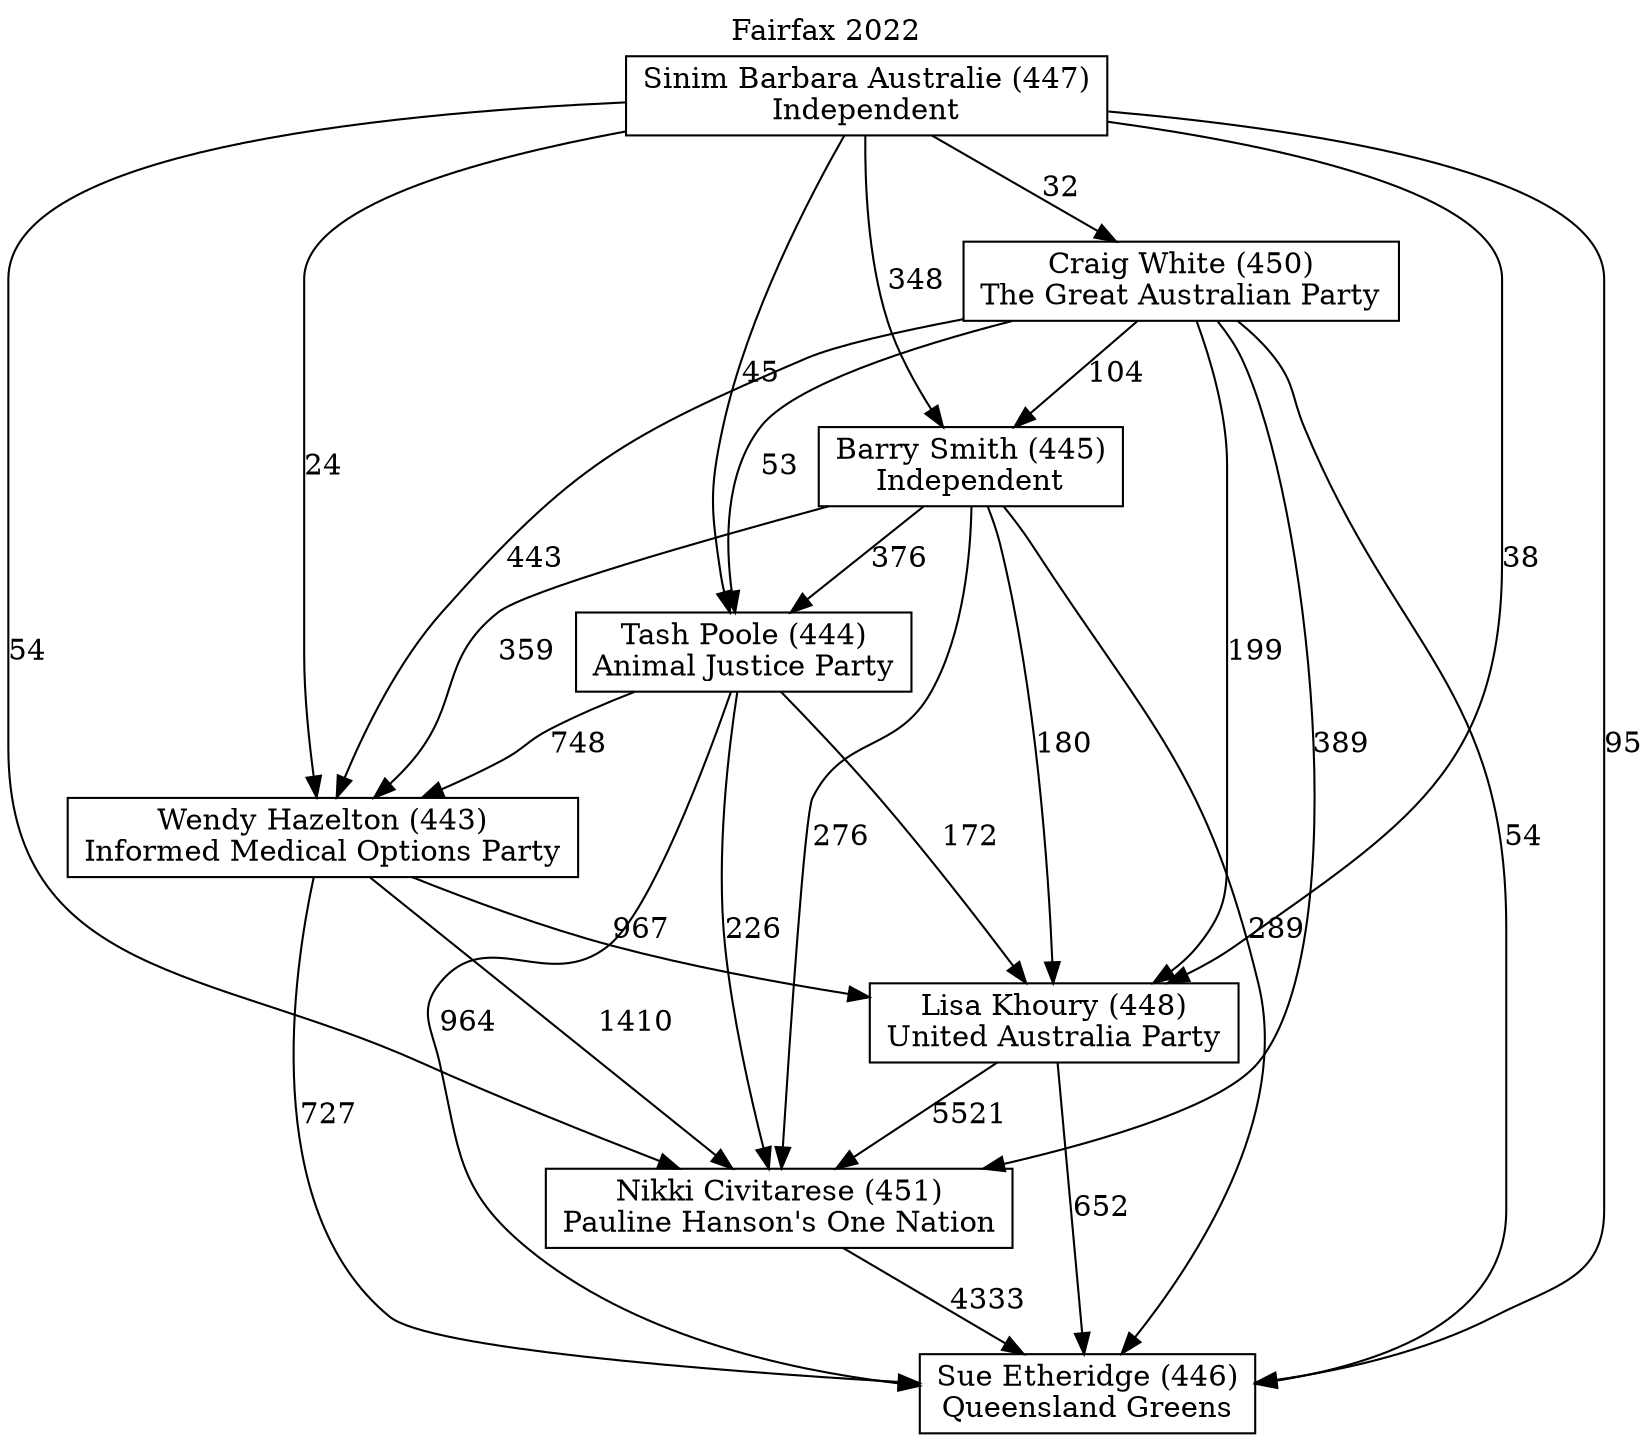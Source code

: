 // House preference flow
digraph "Sue Etheridge (446)_Fairfax_2022" {
	graph [label="Fairfax 2022" labelloc=t]
	node [shape=box]
	"Sue Etheridge (446)" [label="Sue Etheridge (446)
Queensland Greens"]
	"Nikki Civitarese (451)" [label="Nikki Civitarese (451)
Pauline Hanson's One Nation"]
	"Lisa Khoury (448)" [label="Lisa Khoury (448)
United Australia Party"]
	"Wendy Hazelton (443)" [label="Wendy Hazelton (443)
Informed Medical Options Party"]
	"Tash Poole (444)" [label="Tash Poole (444)
Animal Justice Party"]
	"Barry Smith (445)" [label="Barry Smith (445)
Independent"]
	"Craig White (450)" [label="Craig White (450)
The Great Australian Party"]
	"Sinim Barbara Australie (447)" [label="Sinim Barbara Australie (447)
Independent"]
	"Sue Etheridge (446)" [label="Sue Etheridge (446)
Queensland Greens"]
	"Lisa Khoury (448)" [label="Lisa Khoury (448)
United Australia Party"]
	"Wendy Hazelton (443)" [label="Wendy Hazelton (443)
Informed Medical Options Party"]
	"Tash Poole (444)" [label="Tash Poole (444)
Animal Justice Party"]
	"Barry Smith (445)" [label="Barry Smith (445)
Independent"]
	"Craig White (450)" [label="Craig White (450)
The Great Australian Party"]
	"Sinim Barbara Australie (447)" [label="Sinim Barbara Australie (447)
Independent"]
	"Sue Etheridge (446)" [label="Sue Etheridge (446)
Queensland Greens"]
	"Wendy Hazelton (443)" [label="Wendy Hazelton (443)
Informed Medical Options Party"]
	"Tash Poole (444)" [label="Tash Poole (444)
Animal Justice Party"]
	"Barry Smith (445)" [label="Barry Smith (445)
Independent"]
	"Craig White (450)" [label="Craig White (450)
The Great Australian Party"]
	"Sinim Barbara Australie (447)" [label="Sinim Barbara Australie (447)
Independent"]
	"Sue Etheridge (446)" [label="Sue Etheridge (446)
Queensland Greens"]
	"Tash Poole (444)" [label="Tash Poole (444)
Animal Justice Party"]
	"Barry Smith (445)" [label="Barry Smith (445)
Independent"]
	"Craig White (450)" [label="Craig White (450)
The Great Australian Party"]
	"Sinim Barbara Australie (447)" [label="Sinim Barbara Australie (447)
Independent"]
	"Sue Etheridge (446)" [label="Sue Etheridge (446)
Queensland Greens"]
	"Barry Smith (445)" [label="Barry Smith (445)
Independent"]
	"Craig White (450)" [label="Craig White (450)
The Great Australian Party"]
	"Sinim Barbara Australie (447)" [label="Sinim Barbara Australie (447)
Independent"]
	"Sue Etheridge (446)" [label="Sue Etheridge (446)
Queensland Greens"]
	"Craig White (450)" [label="Craig White (450)
The Great Australian Party"]
	"Sinim Barbara Australie (447)" [label="Sinim Barbara Australie (447)
Independent"]
	"Sue Etheridge (446)" [label="Sue Etheridge (446)
Queensland Greens"]
	"Sinim Barbara Australie (447)" [label="Sinim Barbara Australie (447)
Independent"]
	"Sinim Barbara Australie (447)" [label="Sinim Barbara Australie (447)
Independent"]
	"Craig White (450)" [label="Craig White (450)
The Great Australian Party"]
	"Sinim Barbara Australie (447)" [label="Sinim Barbara Australie (447)
Independent"]
	"Sinim Barbara Australie (447)" [label="Sinim Barbara Australie (447)
Independent"]
	"Barry Smith (445)" [label="Barry Smith (445)
Independent"]
	"Craig White (450)" [label="Craig White (450)
The Great Australian Party"]
	"Sinim Barbara Australie (447)" [label="Sinim Barbara Australie (447)
Independent"]
	"Barry Smith (445)" [label="Barry Smith (445)
Independent"]
	"Sinim Barbara Australie (447)" [label="Sinim Barbara Australie (447)
Independent"]
	"Sinim Barbara Australie (447)" [label="Sinim Barbara Australie (447)
Independent"]
	"Craig White (450)" [label="Craig White (450)
The Great Australian Party"]
	"Sinim Barbara Australie (447)" [label="Sinim Barbara Australie (447)
Independent"]
	"Sinim Barbara Australie (447)" [label="Sinim Barbara Australie (447)
Independent"]
	"Tash Poole (444)" [label="Tash Poole (444)
Animal Justice Party"]
	"Barry Smith (445)" [label="Barry Smith (445)
Independent"]
	"Craig White (450)" [label="Craig White (450)
The Great Australian Party"]
	"Sinim Barbara Australie (447)" [label="Sinim Barbara Australie (447)
Independent"]
	"Tash Poole (444)" [label="Tash Poole (444)
Animal Justice Party"]
	"Craig White (450)" [label="Craig White (450)
The Great Australian Party"]
	"Sinim Barbara Australie (447)" [label="Sinim Barbara Australie (447)
Independent"]
	"Tash Poole (444)" [label="Tash Poole (444)
Animal Justice Party"]
	"Sinim Barbara Australie (447)" [label="Sinim Barbara Australie (447)
Independent"]
	"Sinim Barbara Australie (447)" [label="Sinim Barbara Australie (447)
Independent"]
	"Craig White (450)" [label="Craig White (450)
The Great Australian Party"]
	"Sinim Barbara Australie (447)" [label="Sinim Barbara Australie (447)
Independent"]
	"Sinim Barbara Australie (447)" [label="Sinim Barbara Australie (447)
Independent"]
	"Barry Smith (445)" [label="Barry Smith (445)
Independent"]
	"Craig White (450)" [label="Craig White (450)
The Great Australian Party"]
	"Sinim Barbara Australie (447)" [label="Sinim Barbara Australie (447)
Independent"]
	"Barry Smith (445)" [label="Barry Smith (445)
Independent"]
	"Sinim Barbara Australie (447)" [label="Sinim Barbara Australie (447)
Independent"]
	"Sinim Barbara Australie (447)" [label="Sinim Barbara Australie (447)
Independent"]
	"Craig White (450)" [label="Craig White (450)
The Great Australian Party"]
	"Sinim Barbara Australie (447)" [label="Sinim Barbara Australie (447)
Independent"]
	"Sinim Barbara Australie (447)" [label="Sinim Barbara Australie (447)
Independent"]
	"Wendy Hazelton (443)" [label="Wendy Hazelton (443)
Informed Medical Options Party"]
	"Tash Poole (444)" [label="Tash Poole (444)
Animal Justice Party"]
	"Barry Smith (445)" [label="Barry Smith (445)
Independent"]
	"Craig White (450)" [label="Craig White (450)
The Great Australian Party"]
	"Sinim Barbara Australie (447)" [label="Sinim Barbara Australie (447)
Independent"]
	"Wendy Hazelton (443)" [label="Wendy Hazelton (443)
Informed Medical Options Party"]
	"Barry Smith (445)" [label="Barry Smith (445)
Independent"]
	"Craig White (450)" [label="Craig White (450)
The Great Australian Party"]
	"Sinim Barbara Australie (447)" [label="Sinim Barbara Australie (447)
Independent"]
	"Wendy Hazelton (443)" [label="Wendy Hazelton (443)
Informed Medical Options Party"]
	"Craig White (450)" [label="Craig White (450)
The Great Australian Party"]
	"Sinim Barbara Australie (447)" [label="Sinim Barbara Australie (447)
Independent"]
	"Wendy Hazelton (443)" [label="Wendy Hazelton (443)
Informed Medical Options Party"]
	"Sinim Barbara Australie (447)" [label="Sinim Barbara Australie (447)
Independent"]
	"Sinim Barbara Australie (447)" [label="Sinim Barbara Australie (447)
Independent"]
	"Craig White (450)" [label="Craig White (450)
The Great Australian Party"]
	"Sinim Barbara Australie (447)" [label="Sinim Barbara Australie (447)
Independent"]
	"Sinim Barbara Australie (447)" [label="Sinim Barbara Australie (447)
Independent"]
	"Barry Smith (445)" [label="Barry Smith (445)
Independent"]
	"Craig White (450)" [label="Craig White (450)
The Great Australian Party"]
	"Sinim Barbara Australie (447)" [label="Sinim Barbara Australie (447)
Independent"]
	"Barry Smith (445)" [label="Barry Smith (445)
Independent"]
	"Sinim Barbara Australie (447)" [label="Sinim Barbara Australie (447)
Independent"]
	"Sinim Barbara Australie (447)" [label="Sinim Barbara Australie (447)
Independent"]
	"Craig White (450)" [label="Craig White (450)
The Great Australian Party"]
	"Sinim Barbara Australie (447)" [label="Sinim Barbara Australie (447)
Independent"]
	"Sinim Barbara Australie (447)" [label="Sinim Barbara Australie (447)
Independent"]
	"Tash Poole (444)" [label="Tash Poole (444)
Animal Justice Party"]
	"Barry Smith (445)" [label="Barry Smith (445)
Independent"]
	"Craig White (450)" [label="Craig White (450)
The Great Australian Party"]
	"Sinim Barbara Australie (447)" [label="Sinim Barbara Australie (447)
Independent"]
	"Tash Poole (444)" [label="Tash Poole (444)
Animal Justice Party"]
	"Craig White (450)" [label="Craig White (450)
The Great Australian Party"]
	"Sinim Barbara Australie (447)" [label="Sinim Barbara Australie (447)
Independent"]
	"Tash Poole (444)" [label="Tash Poole (444)
Animal Justice Party"]
	"Sinim Barbara Australie (447)" [label="Sinim Barbara Australie (447)
Independent"]
	"Sinim Barbara Australie (447)" [label="Sinim Barbara Australie (447)
Independent"]
	"Craig White (450)" [label="Craig White (450)
The Great Australian Party"]
	"Sinim Barbara Australie (447)" [label="Sinim Barbara Australie (447)
Independent"]
	"Sinim Barbara Australie (447)" [label="Sinim Barbara Australie (447)
Independent"]
	"Barry Smith (445)" [label="Barry Smith (445)
Independent"]
	"Craig White (450)" [label="Craig White (450)
The Great Australian Party"]
	"Sinim Barbara Australie (447)" [label="Sinim Barbara Australie (447)
Independent"]
	"Barry Smith (445)" [label="Barry Smith (445)
Independent"]
	"Sinim Barbara Australie (447)" [label="Sinim Barbara Australie (447)
Independent"]
	"Sinim Barbara Australie (447)" [label="Sinim Barbara Australie (447)
Independent"]
	"Craig White (450)" [label="Craig White (450)
The Great Australian Party"]
	"Sinim Barbara Australie (447)" [label="Sinim Barbara Australie (447)
Independent"]
	"Sinim Barbara Australie (447)" [label="Sinim Barbara Australie (447)
Independent"]
	"Lisa Khoury (448)" [label="Lisa Khoury (448)
United Australia Party"]
	"Wendy Hazelton (443)" [label="Wendy Hazelton (443)
Informed Medical Options Party"]
	"Tash Poole (444)" [label="Tash Poole (444)
Animal Justice Party"]
	"Barry Smith (445)" [label="Barry Smith (445)
Independent"]
	"Craig White (450)" [label="Craig White (450)
The Great Australian Party"]
	"Sinim Barbara Australie (447)" [label="Sinim Barbara Australie (447)
Independent"]
	"Lisa Khoury (448)" [label="Lisa Khoury (448)
United Australia Party"]
	"Tash Poole (444)" [label="Tash Poole (444)
Animal Justice Party"]
	"Barry Smith (445)" [label="Barry Smith (445)
Independent"]
	"Craig White (450)" [label="Craig White (450)
The Great Australian Party"]
	"Sinim Barbara Australie (447)" [label="Sinim Barbara Australie (447)
Independent"]
	"Lisa Khoury (448)" [label="Lisa Khoury (448)
United Australia Party"]
	"Barry Smith (445)" [label="Barry Smith (445)
Independent"]
	"Craig White (450)" [label="Craig White (450)
The Great Australian Party"]
	"Sinim Barbara Australie (447)" [label="Sinim Barbara Australie (447)
Independent"]
	"Lisa Khoury (448)" [label="Lisa Khoury (448)
United Australia Party"]
	"Craig White (450)" [label="Craig White (450)
The Great Australian Party"]
	"Sinim Barbara Australie (447)" [label="Sinim Barbara Australie (447)
Independent"]
	"Lisa Khoury (448)" [label="Lisa Khoury (448)
United Australia Party"]
	"Sinim Barbara Australie (447)" [label="Sinim Barbara Australie (447)
Independent"]
	"Sinim Barbara Australie (447)" [label="Sinim Barbara Australie (447)
Independent"]
	"Craig White (450)" [label="Craig White (450)
The Great Australian Party"]
	"Sinim Barbara Australie (447)" [label="Sinim Barbara Australie (447)
Independent"]
	"Sinim Barbara Australie (447)" [label="Sinim Barbara Australie (447)
Independent"]
	"Barry Smith (445)" [label="Barry Smith (445)
Independent"]
	"Craig White (450)" [label="Craig White (450)
The Great Australian Party"]
	"Sinim Barbara Australie (447)" [label="Sinim Barbara Australie (447)
Independent"]
	"Barry Smith (445)" [label="Barry Smith (445)
Independent"]
	"Sinim Barbara Australie (447)" [label="Sinim Barbara Australie (447)
Independent"]
	"Sinim Barbara Australie (447)" [label="Sinim Barbara Australie (447)
Independent"]
	"Craig White (450)" [label="Craig White (450)
The Great Australian Party"]
	"Sinim Barbara Australie (447)" [label="Sinim Barbara Australie (447)
Independent"]
	"Sinim Barbara Australie (447)" [label="Sinim Barbara Australie (447)
Independent"]
	"Tash Poole (444)" [label="Tash Poole (444)
Animal Justice Party"]
	"Barry Smith (445)" [label="Barry Smith (445)
Independent"]
	"Craig White (450)" [label="Craig White (450)
The Great Australian Party"]
	"Sinim Barbara Australie (447)" [label="Sinim Barbara Australie (447)
Independent"]
	"Tash Poole (444)" [label="Tash Poole (444)
Animal Justice Party"]
	"Craig White (450)" [label="Craig White (450)
The Great Australian Party"]
	"Sinim Barbara Australie (447)" [label="Sinim Barbara Australie (447)
Independent"]
	"Tash Poole (444)" [label="Tash Poole (444)
Animal Justice Party"]
	"Sinim Barbara Australie (447)" [label="Sinim Barbara Australie (447)
Independent"]
	"Sinim Barbara Australie (447)" [label="Sinim Barbara Australie (447)
Independent"]
	"Craig White (450)" [label="Craig White (450)
The Great Australian Party"]
	"Sinim Barbara Australie (447)" [label="Sinim Barbara Australie (447)
Independent"]
	"Sinim Barbara Australie (447)" [label="Sinim Barbara Australie (447)
Independent"]
	"Barry Smith (445)" [label="Barry Smith (445)
Independent"]
	"Craig White (450)" [label="Craig White (450)
The Great Australian Party"]
	"Sinim Barbara Australie (447)" [label="Sinim Barbara Australie (447)
Independent"]
	"Barry Smith (445)" [label="Barry Smith (445)
Independent"]
	"Sinim Barbara Australie (447)" [label="Sinim Barbara Australie (447)
Independent"]
	"Sinim Barbara Australie (447)" [label="Sinim Barbara Australie (447)
Independent"]
	"Craig White (450)" [label="Craig White (450)
The Great Australian Party"]
	"Sinim Barbara Australie (447)" [label="Sinim Barbara Australie (447)
Independent"]
	"Sinim Barbara Australie (447)" [label="Sinim Barbara Australie (447)
Independent"]
	"Wendy Hazelton (443)" [label="Wendy Hazelton (443)
Informed Medical Options Party"]
	"Tash Poole (444)" [label="Tash Poole (444)
Animal Justice Party"]
	"Barry Smith (445)" [label="Barry Smith (445)
Independent"]
	"Craig White (450)" [label="Craig White (450)
The Great Australian Party"]
	"Sinim Barbara Australie (447)" [label="Sinim Barbara Australie (447)
Independent"]
	"Wendy Hazelton (443)" [label="Wendy Hazelton (443)
Informed Medical Options Party"]
	"Barry Smith (445)" [label="Barry Smith (445)
Independent"]
	"Craig White (450)" [label="Craig White (450)
The Great Australian Party"]
	"Sinim Barbara Australie (447)" [label="Sinim Barbara Australie (447)
Independent"]
	"Wendy Hazelton (443)" [label="Wendy Hazelton (443)
Informed Medical Options Party"]
	"Craig White (450)" [label="Craig White (450)
The Great Australian Party"]
	"Sinim Barbara Australie (447)" [label="Sinim Barbara Australie (447)
Independent"]
	"Wendy Hazelton (443)" [label="Wendy Hazelton (443)
Informed Medical Options Party"]
	"Sinim Barbara Australie (447)" [label="Sinim Barbara Australie (447)
Independent"]
	"Sinim Barbara Australie (447)" [label="Sinim Barbara Australie (447)
Independent"]
	"Craig White (450)" [label="Craig White (450)
The Great Australian Party"]
	"Sinim Barbara Australie (447)" [label="Sinim Barbara Australie (447)
Independent"]
	"Sinim Barbara Australie (447)" [label="Sinim Barbara Australie (447)
Independent"]
	"Barry Smith (445)" [label="Barry Smith (445)
Independent"]
	"Craig White (450)" [label="Craig White (450)
The Great Australian Party"]
	"Sinim Barbara Australie (447)" [label="Sinim Barbara Australie (447)
Independent"]
	"Barry Smith (445)" [label="Barry Smith (445)
Independent"]
	"Sinim Barbara Australie (447)" [label="Sinim Barbara Australie (447)
Independent"]
	"Sinim Barbara Australie (447)" [label="Sinim Barbara Australie (447)
Independent"]
	"Craig White (450)" [label="Craig White (450)
The Great Australian Party"]
	"Sinim Barbara Australie (447)" [label="Sinim Barbara Australie (447)
Independent"]
	"Sinim Barbara Australie (447)" [label="Sinim Barbara Australie (447)
Independent"]
	"Tash Poole (444)" [label="Tash Poole (444)
Animal Justice Party"]
	"Barry Smith (445)" [label="Barry Smith (445)
Independent"]
	"Craig White (450)" [label="Craig White (450)
The Great Australian Party"]
	"Sinim Barbara Australie (447)" [label="Sinim Barbara Australie (447)
Independent"]
	"Tash Poole (444)" [label="Tash Poole (444)
Animal Justice Party"]
	"Craig White (450)" [label="Craig White (450)
The Great Australian Party"]
	"Sinim Barbara Australie (447)" [label="Sinim Barbara Australie (447)
Independent"]
	"Tash Poole (444)" [label="Tash Poole (444)
Animal Justice Party"]
	"Sinim Barbara Australie (447)" [label="Sinim Barbara Australie (447)
Independent"]
	"Sinim Barbara Australie (447)" [label="Sinim Barbara Australie (447)
Independent"]
	"Craig White (450)" [label="Craig White (450)
The Great Australian Party"]
	"Sinim Barbara Australie (447)" [label="Sinim Barbara Australie (447)
Independent"]
	"Sinim Barbara Australie (447)" [label="Sinim Barbara Australie (447)
Independent"]
	"Barry Smith (445)" [label="Barry Smith (445)
Independent"]
	"Craig White (450)" [label="Craig White (450)
The Great Australian Party"]
	"Sinim Barbara Australie (447)" [label="Sinim Barbara Australie (447)
Independent"]
	"Barry Smith (445)" [label="Barry Smith (445)
Independent"]
	"Sinim Barbara Australie (447)" [label="Sinim Barbara Australie (447)
Independent"]
	"Sinim Barbara Australie (447)" [label="Sinim Barbara Australie (447)
Independent"]
	"Craig White (450)" [label="Craig White (450)
The Great Australian Party"]
	"Sinim Barbara Australie (447)" [label="Sinim Barbara Australie (447)
Independent"]
	"Sinim Barbara Australie (447)" [label="Sinim Barbara Australie (447)
Independent"]
	"Nikki Civitarese (451)" [label="Nikki Civitarese (451)
Pauline Hanson's One Nation"]
	"Lisa Khoury (448)" [label="Lisa Khoury (448)
United Australia Party"]
	"Wendy Hazelton (443)" [label="Wendy Hazelton (443)
Informed Medical Options Party"]
	"Tash Poole (444)" [label="Tash Poole (444)
Animal Justice Party"]
	"Barry Smith (445)" [label="Barry Smith (445)
Independent"]
	"Craig White (450)" [label="Craig White (450)
The Great Australian Party"]
	"Sinim Barbara Australie (447)" [label="Sinim Barbara Australie (447)
Independent"]
	"Nikki Civitarese (451)" [label="Nikki Civitarese (451)
Pauline Hanson's One Nation"]
	"Wendy Hazelton (443)" [label="Wendy Hazelton (443)
Informed Medical Options Party"]
	"Tash Poole (444)" [label="Tash Poole (444)
Animal Justice Party"]
	"Barry Smith (445)" [label="Barry Smith (445)
Independent"]
	"Craig White (450)" [label="Craig White (450)
The Great Australian Party"]
	"Sinim Barbara Australie (447)" [label="Sinim Barbara Australie (447)
Independent"]
	"Nikki Civitarese (451)" [label="Nikki Civitarese (451)
Pauline Hanson's One Nation"]
	"Tash Poole (444)" [label="Tash Poole (444)
Animal Justice Party"]
	"Barry Smith (445)" [label="Barry Smith (445)
Independent"]
	"Craig White (450)" [label="Craig White (450)
The Great Australian Party"]
	"Sinim Barbara Australie (447)" [label="Sinim Barbara Australie (447)
Independent"]
	"Nikki Civitarese (451)" [label="Nikki Civitarese (451)
Pauline Hanson's One Nation"]
	"Barry Smith (445)" [label="Barry Smith (445)
Independent"]
	"Craig White (450)" [label="Craig White (450)
The Great Australian Party"]
	"Sinim Barbara Australie (447)" [label="Sinim Barbara Australie (447)
Independent"]
	"Nikki Civitarese (451)" [label="Nikki Civitarese (451)
Pauline Hanson's One Nation"]
	"Craig White (450)" [label="Craig White (450)
The Great Australian Party"]
	"Sinim Barbara Australie (447)" [label="Sinim Barbara Australie (447)
Independent"]
	"Nikki Civitarese (451)" [label="Nikki Civitarese (451)
Pauline Hanson's One Nation"]
	"Sinim Barbara Australie (447)" [label="Sinim Barbara Australie (447)
Independent"]
	"Sinim Barbara Australie (447)" [label="Sinim Barbara Australie (447)
Independent"]
	"Craig White (450)" [label="Craig White (450)
The Great Australian Party"]
	"Sinim Barbara Australie (447)" [label="Sinim Barbara Australie (447)
Independent"]
	"Sinim Barbara Australie (447)" [label="Sinim Barbara Australie (447)
Independent"]
	"Barry Smith (445)" [label="Barry Smith (445)
Independent"]
	"Craig White (450)" [label="Craig White (450)
The Great Australian Party"]
	"Sinim Barbara Australie (447)" [label="Sinim Barbara Australie (447)
Independent"]
	"Barry Smith (445)" [label="Barry Smith (445)
Independent"]
	"Sinim Barbara Australie (447)" [label="Sinim Barbara Australie (447)
Independent"]
	"Sinim Barbara Australie (447)" [label="Sinim Barbara Australie (447)
Independent"]
	"Craig White (450)" [label="Craig White (450)
The Great Australian Party"]
	"Sinim Barbara Australie (447)" [label="Sinim Barbara Australie (447)
Independent"]
	"Sinim Barbara Australie (447)" [label="Sinim Barbara Australie (447)
Independent"]
	"Tash Poole (444)" [label="Tash Poole (444)
Animal Justice Party"]
	"Barry Smith (445)" [label="Barry Smith (445)
Independent"]
	"Craig White (450)" [label="Craig White (450)
The Great Australian Party"]
	"Sinim Barbara Australie (447)" [label="Sinim Barbara Australie (447)
Independent"]
	"Tash Poole (444)" [label="Tash Poole (444)
Animal Justice Party"]
	"Craig White (450)" [label="Craig White (450)
The Great Australian Party"]
	"Sinim Barbara Australie (447)" [label="Sinim Barbara Australie (447)
Independent"]
	"Tash Poole (444)" [label="Tash Poole (444)
Animal Justice Party"]
	"Sinim Barbara Australie (447)" [label="Sinim Barbara Australie (447)
Independent"]
	"Sinim Barbara Australie (447)" [label="Sinim Barbara Australie (447)
Independent"]
	"Craig White (450)" [label="Craig White (450)
The Great Australian Party"]
	"Sinim Barbara Australie (447)" [label="Sinim Barbara Australie (447)
Independent"]
	"Sinim Barbara Australie (447)" [label="Sinim Barbara Australie (447)
Independent"]
	"Barry Smith (445)" [label="Barry Smith (445)
Independent"]
	"Craig White (450)" [label="Craig White (450)
The Great Australian Party"]
	"Sinim Barbara Australie (447)" [label="Sinim Barbara Australie (447)
Independent"]
	"Barry Smith (445)" [label="Barry Smith (445)
Independent"]
	"Sinim Barbara Australie (447)" [label="Sinim Barbara Australie (447)
Independent"]
	"Sinim Barbara Australie (447)" [label="Sinim Barbara Australie (447)
Independent"]
	"Craig White (450)" [label="Craig White (450)
The Great Australian Party"]
	"Sinim Barbara Australie (447)" [label="Sinim Barbara Australie (447)
Independent"]
	"Sinim Barbara Australie (447)" [label="Sinim Barbara Australie (447)
Independent"]
	"Wendy Hazelton (443)" [label="Wendy Hazelton (443)
Informed Medical Options Party"]
	"Tash Poole (444)" [label="Tash Poole (444)
Animal Justice Party"]
	"Barry Smith (445)" [label="Barry Smith (445)
Independent"]
	"Craig White (450)" [label="Craig White (450)
The Great Australian Party"]
	"Sinim Barbara Australie (447)" [label="Sinim Barbara Australie (447)
Independent"]
	"Wendy Hazelton (443)" [label="Wendy Hazelton (443)
Informed Medical Options Party"]
	"Barry Smith (445)" [label="Barry Smith (445)
Independent"]
	"Craig White (450)" [label="Craig White (450)
The Great Australian Party"]
	"Sinim Barbara Australie (447)" [label="Sinim Barbara Australie (447)
Independent"]
	"Wendy Hazelton (443)" [label="Wendy Hazelton (443)
Informed Medical Options Party"]
	"Craig White (450)" [label="Craig White (450)
The Great Australian Party"]
	"Sinim Barbara Australie (447)" [label="Sinim Barbara Australie (447)
Independent"]
	"Wendy Hazelton (443)" [label="Wendy Hazelton (443)
Informed Medical Options Party"]
	"Sinim Barbara Australie (447)" [label="Sinim Barbara Australie (447)
Independent"]
	"Sinim Barbara Australie (447)" [label="Sinim Barbara Australie (447)
Independent"]
	"Craig White (450)" [label="Craig White (450)
The Great Australian Party"]
	"Sinim Barbara Australie (447)" [label="Sinim Barbara Australie (447)
Independent"]
	"Sinim Barbara Australie (447)" [label="Sinim Barbara Australie (447)
Independent"]
	"Barry Smith (445)" [label="Barry Smith (445)
Independent"]
	"Craig White (450)" [label="Craig White (450)
The Great Australian Party"]
	"Sinim Barbara Australie (447)" [label="Sinim Barbara Australie (447)
Independent"]
	"Barry Smith (445)" [label="Barry Smith (445)
Independent"]
	"Sinim Barbara Australie (447)" [label="Sinim Barbara Australie (447)
Independent"]
	"Sinim Barbara Australie (447)" [label="Sinim Barbara Australie (447)
Independent"]
	"Craig White (450)" [label="Craig White (450)
The Great Australian Party"]
	"Sinim Barbara Australie (447)" [label="Sinim Barbara Australie (447)
Independent"]
	"Sinim Barbara Australie (447)" [label="Sinim Barbara Australie (447)
Independent"]
	"Tash Poole (444)" [label="Tash Poole (444)
Animal Justice Party"]
	"Barry Smith (445)" [label="Barry Smith (445)
Independent"]
	"Craig White (450)" [label="Craig White (450)
The Great Australian Party"]
	"Sinim Barbara Australie (447)" [label="Sinim Barbara Australie (447)
Independent"]
	"Tash Poole (444)" [label="Tash Poole (444)
Animal Justice Party"]
	"Craig White (450)" [label="Craig White (450)
The Great Australian Party"]
	"Sinim Barbara Australie (447)" [label="Sinim Barbara Australie (447)
Independent"]
	"Tash Poole (444)" [label="Tash Poole (444)
Animal Justice Party"]
	"Sinim Barbara Australie (447)" [label="Sinim Barbara Australie (447)
Independent"]
	"Sinim Barbara Australie (447)" [label="Sinim Barbara Australie (447)
Independent"]
	"Craig White (450)" [label="Craig White (450)
The Great Australian Party"]
	"Sinim Barbara Australie (447)" [label="Sinim Barbara Australie (447)
Independent"]
	"Sinim Barbara Australie (447)" [label="Sinim Barbara Australie (447)
Independent"]
	"Barry Smith (445)" [label="Barry Smith (445)
Independent"]
	"Craig White (450)" [label="Craig White (450)
The Great Australian Party"]
	"Sinim Barbara Australie (447)" [label="Sinim Barbara Australie (447)
Independent"]
	"Barry Smith (445)" [label="Barry Smith (445)
Independent"]
	"Sinim Barbara Australie (447)" [label="Sinim Barbara Australie (447)
Independent"]
	"Sinim Barbara Australie (447)" [label="Sinim Barbara Australie (447)
Independent"]
	"Craig White (450)" [label="Craig White (450)
The Great Australian Party"]
	"Sinim Barbara Australie (447)" [label="Sinim Barbara Australie (447)
Independent"]
	"Sinim Barbara Australie (447)" [label="Sinim Barbara Australie (447)
Independent"]
	"Lisa Khoury (448)" [label="Lisa Khoury (448)
United Australia Party"]
	"Wendy Hazelton (443)" [label="Wendy Hazelton (443)
Informed Medical Options Party"]
	"Tash Poole (444)" [label="Tash Poole (444)
Animal Justice Party"]
	"Barry Smith (445)" [label="Barry Smith (445)
Independent"]
	"Craig White (450)" [label="Craig White (450)
The Great Australian Party"]
	"Sinim Barbara Australie (447)" [label="Sinim Barbara Australie (447)
Independent"]
	"Lisa Khoury (448)" [label="Lisa Khoury (448)
United Australia Party"]
	"Tash Poole (444)" [label="Tash Poole (444)
Animal Justice Party"]
	"Barry Smith (445)" [label="Barry Smith (445)
Independent"]
	"Craig White (450)" [label="Craig White (450)
The Great Australian Party"]
	"Sinim Barbara Australie (447)" [label="Sinim Barbara Australie (447)
Independent"]
	"Lisa Khoury (448)" [label="Lisa Khoury (448)
United Australia Party"]
	"Barry Smith (445)" [label="Barry Smith (445)
Independent"]
	"Craig White (450)" [label="Craig White (450)
The Great Australian Party"]
	"Sinim Barbara Australie (447)" [label="Sinim Barbara Australie (447)
Independent"]
	"Lisa Khoury (448)" [label="Lisa Khoury (448)
United Australia Party"]
	"Craig White (450)" [label="Craig White (450)
The Great Australian Party"]
	"Sinim Barbara Australie (447)" [label="Sinim Barbara Australie (447)
Independent"]
	"Lisa Khoury (448)" [label="Lisa Khoury (448)
United Australia Party"]
	"Sinim Barbara Australie (447)" [label="Sinim Barbara Australie (447)
Independent"]
	"Sinim Barbara Australie (447)" [label="Sinim Barbara Australie (447)
Independent"]
	"Craig White (450)" [label="Craig White (450)
The Great Australian Party"]
	"Sinim Barbara Australie (447)" [label="Sinim Barbara Australie (447)
Independent"]
	"Sinim Barbara Australie (447)" [label="Sinim Barbara Australie (447)
Independent"]
	"Barry Smith (445)" [label="Barry Smith (445)
Independent"]
	"Craig White (450)" [label="Craig White (450)
The Great Australian Party"]
	"Sinim Barbara Australie (447)" [label="Sinim Barbara Australie (447)
Independent"]
	"Barry Smith (445)" [label="Barry Smith (445)
Independent"]
	"Sinim Barbara Australie (447)" [label="Sinim Barbara Australie (447)
Independent"]
	"Sinim Barbara Australie (447)" [label="Sinim Barbara Australie (447)
Independent"]
	"Craig White (450)" [label="Craig White (450)
The Great Australian Party"]
	"Sinim Barbara Australie (447)" [label="Sinim Barbara Australie (447)
Independent"]
	"Sinim Barbara Australie (447)" [label="Sinim Barbara Australie (447)
Independent"]
	"Tash Poole (444)" [label="Tash Poole (444)
Animal Justice Party"]
	"Barry Smith (445)" [label="Barry Smith (445)
Independent"]
	"Craig White (450)" [label="Craig White (450)
The Great Australian Party"]
	"Sinim Barbara Australie (447)" [label="Sinim Barbara Australie (447)
Independent"]
	"Tash Poole (444)" [label="Tash Poole (444)
Animal Justice Party"]
	"Craig White (450)" [label="Craig White (450)
The Great Australian Party"]
	"Sinim Barbara Australie (447)" [label="Sinim Barbara Australie (447)
Independent"]
	"Tash Poole (444)" [label="Tash Poole (444)
Animal Justice Party"]
	"Sinim Barbara Australie (447)" [label="Sinim Barbara Australie (447)
Independent"]
	"Sinim Barbara Australie (447)" [label="Sinim Barbara Australie (447)
Independent"]
	"Craig White (450)" [label="Craig White (450)
The Great Australian Party"]
	"Sinim Barbara Australie (447)" [label="Sinim Barbara Australie (447)
Independent"]
	"Sinim Barbara Australie (447)" [label="Sinim Barbara Australie (447)
Independent"]
	"Barry Smith (445)" [label="Barry Smith (445)
Independent"]
	"Craig White (450)" [label="Craig White (450)
The Great Australian Party"]
	"Sinim Barbara Australie (447)" [label="Sinim Barbara Australie (447)
Independent"]
	"Barry Smith (445)" [label="Barry Smith (445)
Independent"]
	"Sinim Barbara Australie (447)" [label="Sinim Barbara Australie (447)
Independent"]
	"Sinim Barbara Australie (447)" [label="Sinim Barbara Australie (447)
Independent"]
	"Craig White (450)" [label="Craig White (450)
The Great Australian Party"]
	"Sinim Barbara Australie (447)" [label="Sinim Barbara Australie (447)
Independent"]
	"Sinim Barbara Australie (447)" [label="Sinim Barbara Australie (447)
Independent"]
	"Wendy Hazelton (443)" [label="Wendy Hazelton (443)
Informed Medical Options Party"]
	"Tash Poole (444)" [label="Tash Poole (444)
Animal Justice Party"]
	"Barry Smith (445)" [label="Barry Smith (445)
Independent"]
	"Craig White (450)" [label="Craig White (450)
The Great Australian Party"]
	"Sinim Barbara Australie (447)" [label="Sinim Barbara Australie (447)
Independent"]
	"Wendy Hazelton (443)" [label="Wendy Hazelton (443)
Informed Medical Options Party"]
	"Barry Smith (445)" [label="Barry Smith (445)
Independent"]
	"Craig White (450)" [label="Craig White (450)
The Great Australian Party"]
	"Sinim Barbara Australie (447)" [label="Sinim Barbara Australie (447)
Independent"]
	"Wendy Hazelton (443)" [label="Wendy Hazelton (443)
Informed Medical Options Party"]
	"Craig White (450)" [label="Craig White (450)
The Great Australian Party"]
	"Sinim Barbara Australie (447)" [label="Sinim Barbara Australie (447)
Independent"]
	"Wendy Hazelton (443)" [label="Wendy Hazelton (443)
Informed Medical Options Party"]
	"Sinim Barbara Australie (447)" [label="Sinim Barbara Australie (447)
Independent"]
	"Sinim Barbara Australie (447)" [label="Sinim Barbara Australie (447)
Independent"]
	"Craig White (450)" [label="Craig White (450)
The Great Australian Party"]
	"Sinim Barbara Australie (447)" [label="Sinim Barbara Australie (447)
Independent"]
	"Sinim Barbara Australie (447)" [label="Sinim Barbara Australie (447)
Independent"]
	"Barry Smith (445)" [label="Barry Smith (445)
Independent"]
	"Craig White (450)" [label="Craig White (450)
The Great Australian Party"]
	"Sinim Barbara Australie (447)" [label="Sinim Barbara Australie (447)
Independent"]
	"Barry Smith (445)" [label="Barry Smith (445)
Independent"]
	"Sinim Barbara Australie (447)" [label="Sinim Barbara Australie (447)
Independent"]
	"Sinim Barbara Australie (447)" [label="Sinim Barbara Australie (447)
Independent"]
	"Craig White (450)" [label="Craig White (450)
The Great Australian Party"]
	"Sinim Barbara Australie (447)" [label="Sinim Barbara Australie (447)
Independent"]
	"Sinim Barbara Australie (447)" [label="Sinim Barbara Australie (447)
Independent"]
	"Tash Poole (444)" [label="Tash Poole (444)
Animal Justice Party"]
	"Barry Smith (445)" [label="Barry Smith (445)
Independent"]
	"Craig White (450)" [label="Craig White (450)
The Great Australian Party"]
	"Sinim Barbara Australie (447)" [label="Sinim Barbara Australie (447)
Independent"]
	"Tash Poole (444)" [label="Tash Poole (444)
Animal Justice Party"]
	"Craig White (450)" [label="Craig White (450)
The Great Australian Party"]
	"Sinim Barbara Australie (447)" [label="Sinim Barbara Australie (447)
Independent"]
	"Tash Poole (444)" [label="Tash Poole (444)
Animal Justice Party"]
	"Sinim Barbara Australie (447)" [label="Sinim Barbara Australie (447)
Independent"]
	"Sinim Barbara Australie (447)" [label="Sinim Barbara Australie (447)
Independent"]
	"Craig White (450)" [label="Craig White (450)
The Great Australian Party"]
	"Sinim Barbara Australie (447)" [label="Sinim Barbara Australie (447)
Independent"]
	"Sinim Barbara Australie (447)" [label="Sinim Barbara Australie (447)
Independent"]
	"Barry Smith (445)" [label="Barry Smith (445)
Independent"]
	"Craig White (450)" [label="Craig White (450)
The Great Australian Party"]
	"Sinim Barbara Australie (447)" [label="Sinim Barbara Australie (447)
Independent"]
	"Barry Smith (445)" [label="Barry Smith (445)
Independent"]
	"Sinim Barbara Australie (447)" [label="Sinim Barbara Australie (447)
Independent"]
	"Sinim Barbara Australie (447)" [label="Sinim Barbara Australie (447)
Independent"]
	"Craig White (450)" [label="Craig White (450)
The Great Australian Party"]
	"Sinim Barbara Australie (447)" [label="Sinim Barbara Australie (447)
Independent"]
	"Sinim Barbara Australie (447)" [label="Sinim Barbara Australie (447)
Independent"]
	"Nikki Civitarese (451)" -> "Sue Etheridge (446)" [label=4333]
	"Lisa Khoury (448)" -> "Nikki Civitarese (451)" [label=5521]
	"Wendy Hazelton (443)" -> "Lisa Khoury (448)" [label=967]
	"Tash Poole (444)" -> "Wendy Hazelton (443)" [label=748]
	"Barry Smith (445)" -> "Tash Poole (444)" [label=376]
	"Craig White (450)" -> "Barry Smith (445)" [label=104]
	"Sinim Barbara Australie (447)" -> "Craig White (450)" [label=32]
	"Lisa Khoury (448)" -> "Sue Etheridge (446)" [label=652]
	"Wendy Hazelton (443)" -> "Sue Etheridge (446)" [label=727]
	"Tash Poole (444)" -> "Sue Etheridge (446)" [label=964]
	"Barry Smith (445)" -> "Sue Etheridge (446)" [label=289]
	"Craig White (450)" -> "Sue Etheridge (446)" [label=54]
	"Sinim Barbara Australie (447)" -> "Sue Etheridge (446)" [label=95]
	"Sinim Barbara Australie (447)" -> "Barry Smith (445)" [label=348]
	"Craig White (450)" -> "Tash Poole (444)" [label=53]
	"Sinim Barbara Australie (447)" -> "Tash Poole (444)" [label=45]
	"Barry Smith (445)" -> "Wendy Hazelton (443)" [label=359]
	"Craig White (450)" -> "Wendy Hazelton (443)" [label=443]
	"Sinim Barbara Australie (447)" -> "Wendy Hazelton (443)" [label=24]
	"Tash Poole (444)" -> "Lisa Khoury (448)" [label=172]
	"Barry Smith (445)" -> "Lisa Khoury (448)" [label=180]
	"Craig White (450)" -> "Lisa Khoury (448)" [label=199]
	"Sinim Barbara Australie (447)" -> "Lisa Khoury (448)" [label=38]
	"Wendy Hazelton (443)" -> "Nikki Civitarese (451)" [label=1410]
	"Tash Poole (444)" -> "Nikki Civitarese (451)" [label=226]
	"Barry Smith (445)" -> "Nikki Civitarese (451)" [label=276]
	"Craig White (450)" -> "Nikki Civitarese (451)" [label=389]
	"Sinim Barbara Australie (447)" -> "Nikki Civitarese (451)" [label=54]
}
